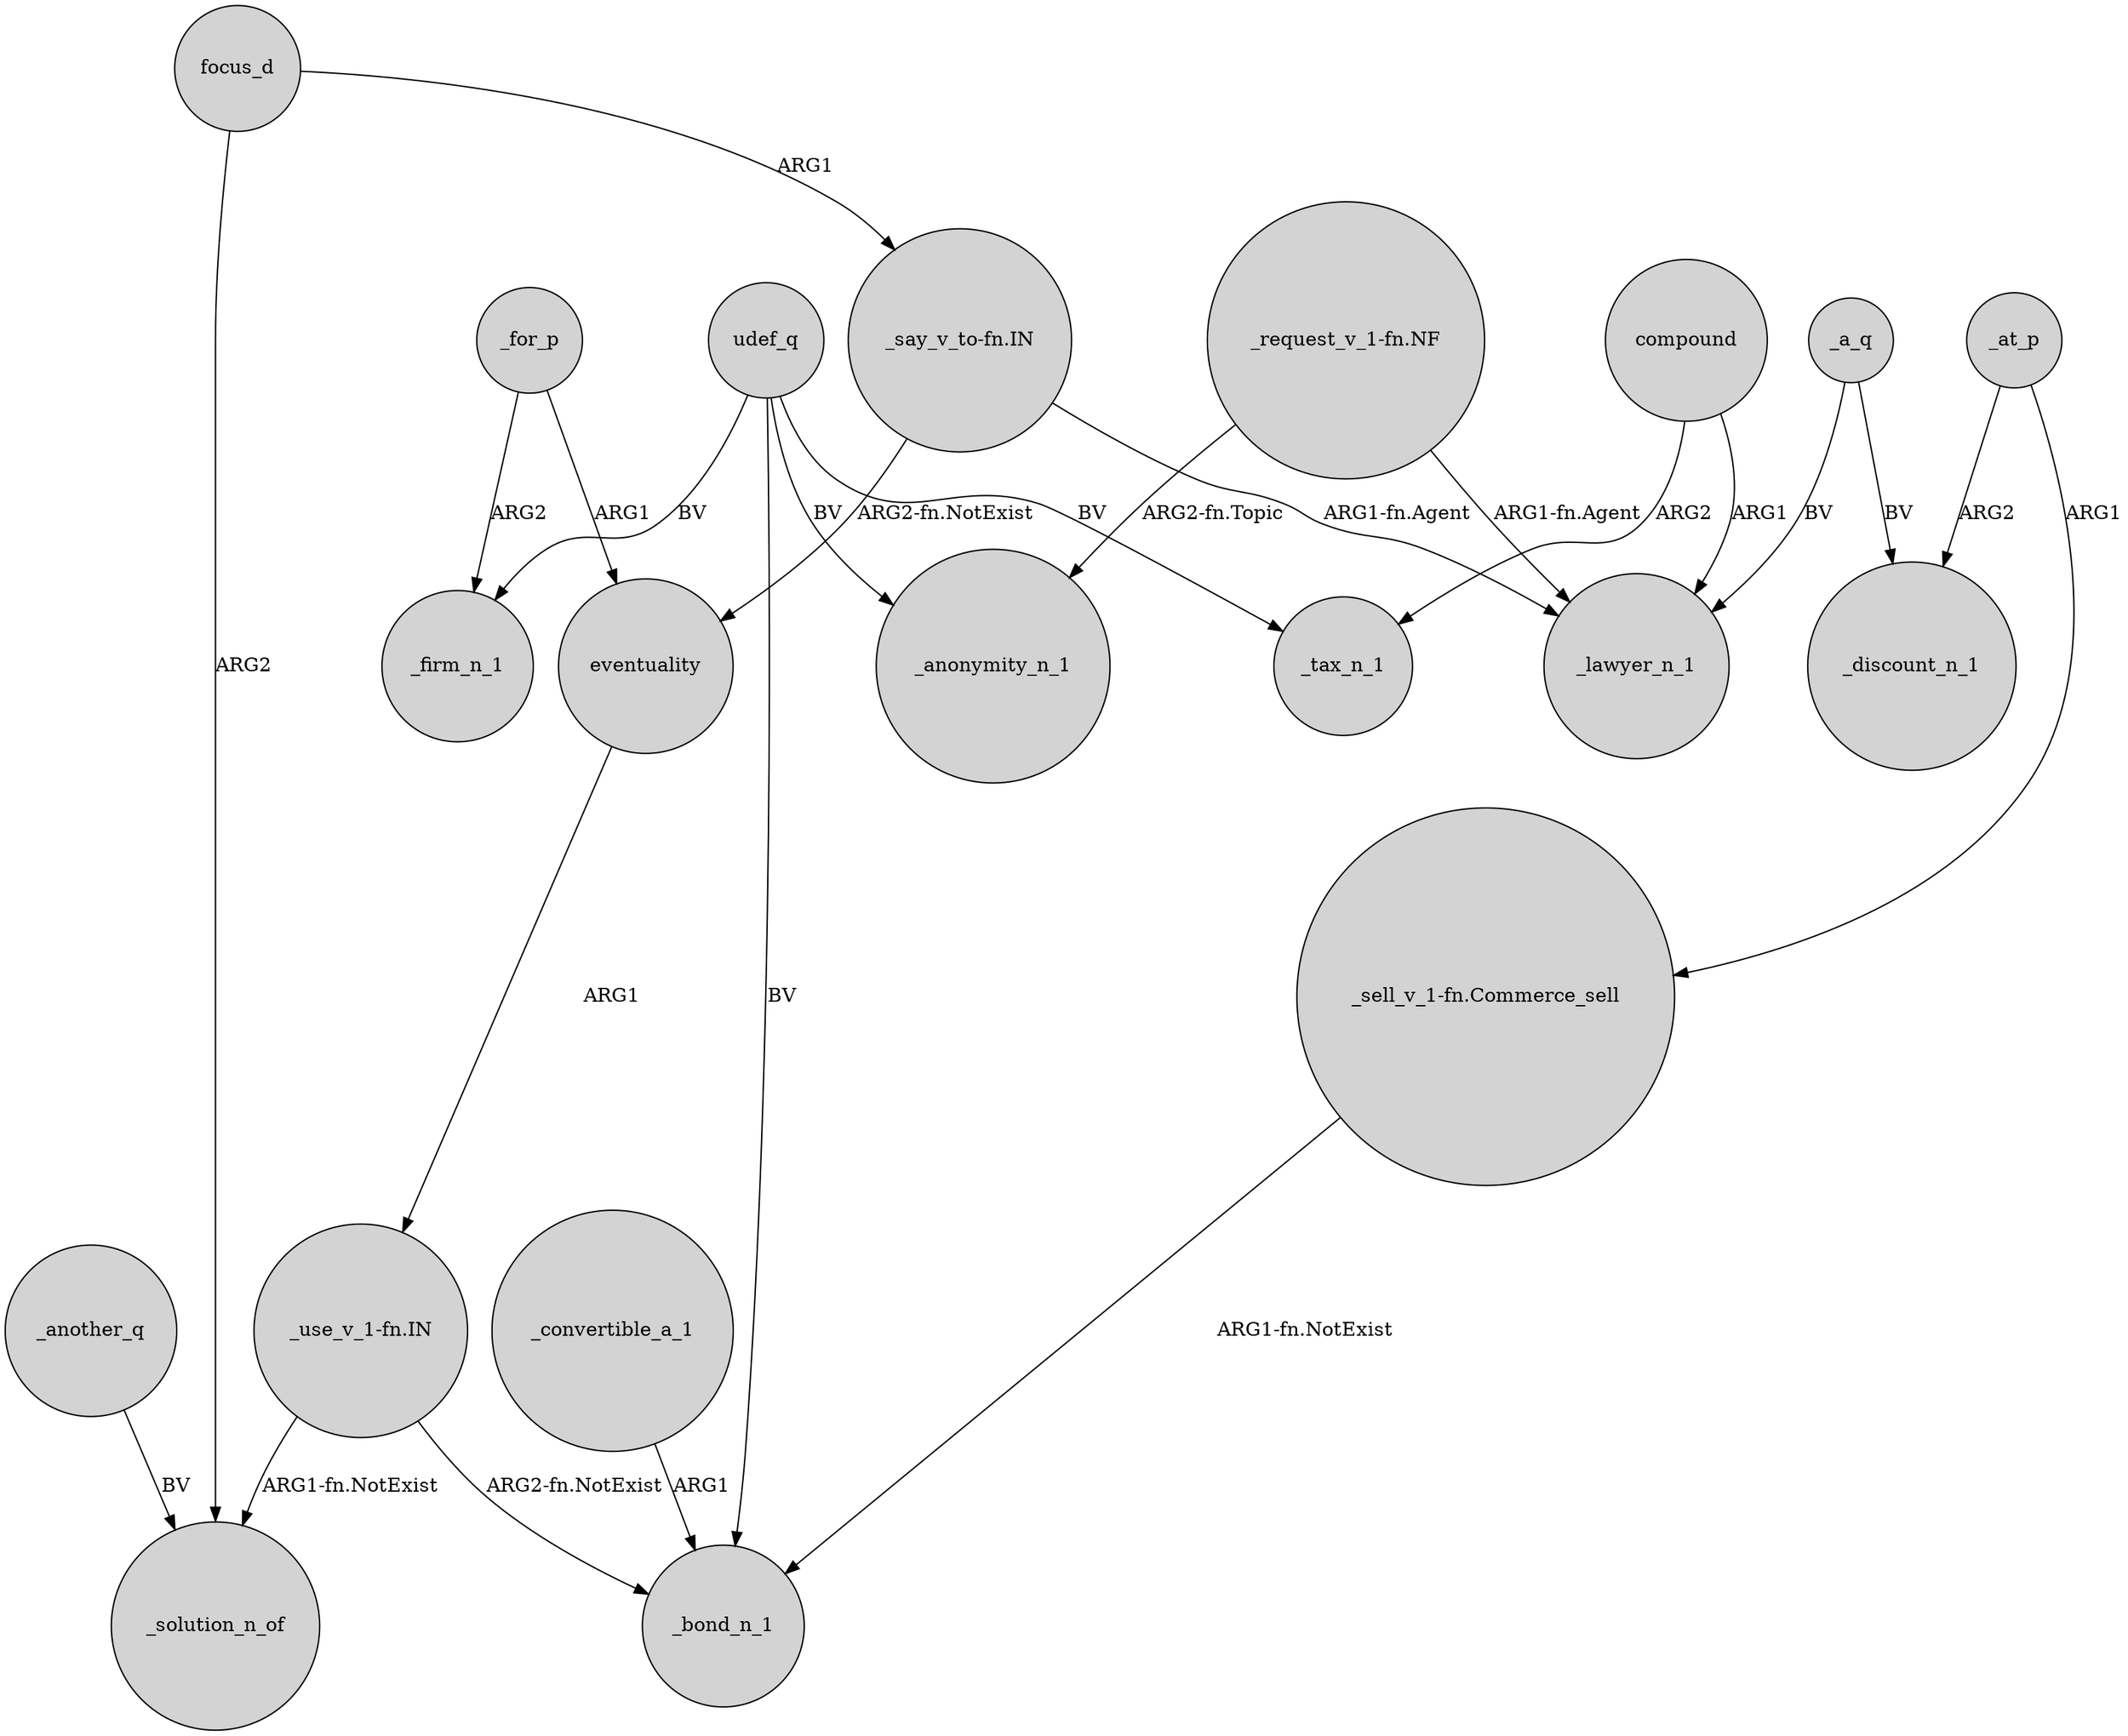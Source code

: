 digraph {
	node [shape=circle style=filled]
	"_say_v_to-fn.IN" -> eventuality [label="ARG2-fn.NotExist"]
	_a_q -> _lawyer_n_1 [label=BV]
	"_request_v_1-fn.NF" -> _anonymity_n_1 [label="ARG2-fn.Topic"]
	compound -> _lawyer_n_1 [label=ARG1]
	"_say_v_to-fn.IN" -> _lawyer_n_1 [label="ARG1-fn.Agent"]
	_another_q -> _solution_n_of [label=BV]
	udef_q -> _firm_n_1 [label=BV]
	"_use_v_1-fn.IN" -> _solution_n_of [label="ARG1-fn.NotExist"]
	udef_q -> _anonymity_n_1 [label=BV]
	"_sell_v_1-fn.Commerce_sell" -> _bond_n_1 [label="ARG1-fn.NotExist"]
	udef_q -> _tax_n_1 [label=BV]
	eventuality -> "_use_v_1-fn.IN" [label=ARG1]
	udef_q -> _bond_n_1 [label=BV]
	_at_p -> _discount_n_1 [label=ARG2]
	"_request_v_1-fn.NF" -> _lawyer_n_1 [label="ARG1-fn.Agent"]
	_a_q -> _discount_n_1 [label=BV]
	_for_p -> _firm_n_1 [label=ARG2]
	_convertible_a_1 -> _bond_n_1 [label=ARG1]
	compound -> _tax_n_1 [label=ARG2]
	"_use_v_1-fn.IN" -> _bond_n_1 [label="ARG2-fn.NotExist"]
	_for_p -> eventuality [label=ARG1]
	_at_p -> "_sell_v_1-fn.Commerce_sell" [label=ARG1]
	focus_d -> "_say_v_to-fn.IN" [label=ARG1]
	focus_d -> _solution_n_of [label=ARG2]
}
